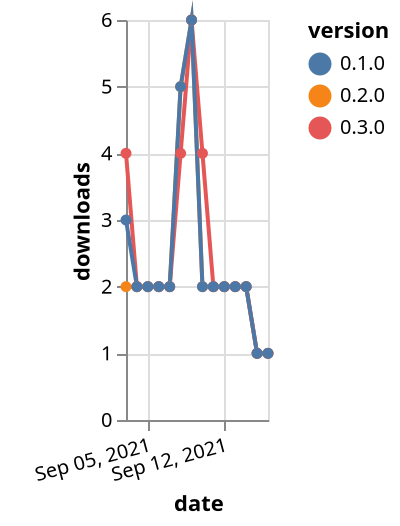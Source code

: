 {"$schema": "https://vega.github.io/schema/vega-lite/v5.json", "description": "A simple bar chart with embedded data.", "data": {"values": [{"date": "2021-09-03", "total": 3260, "delta": 2, "version": "0.2.0"}, {"date": "2021-09-04", "total": 3262, "delta": 2, "version": "0.2.0"}, {"date": "2021-09-05", "total": 3264, "delta": 2, "version": "0.2.0"}, {"date": "2021-09-06", "total": 3266, "delta": 2, "version": "0.2.0"}, {"date": "2021-09-07", "total": 3268, "delta": 2, "version": "0.2.0"}, {"date": "2021-09-08", "total": 3273, "delta": 5, "version": "0.2.0"}, {"date": "2021-09-09", "total": 3279, "delta": 6, "version": "0.2.0"}, {"date": "2021-09-10", "total": 3281, "delta": 2, "version": "0.2.0"}, {"date": "2021-09-11", "total": 3283, "delta": 2, "version": "0.2.0"}, {"date": "2021-09-12", "total": 3285, "delta": 2, "version": "0.2.0"}, {"date": "2021-09-13", "total": 3287, "delta": 2, "version": "0.2.0"}, {"date": "2021-09-14", "total": 3289, "delta": 2, "version": "0.2.0"}, {"date": "2021-09-15", "total": 3290, "delta": 1, "version": "0.2.0"}, {"date": "2021-09-16", "total": 3291, "delta": 1, "version": "0.2.0"}, {"date": "2021-09-03", "total": 3447, "delta": 4, "version": "0.3.0"}, {"date": "2021-09-04", "total": 3449, "delta": 2, "version": "0.3.0"}, {"date": "2021-09-05", "total": 3451, "delta": 2, "version": "0.3.0"}, {"date": "2021-09-06", "total": 3453, "delta": 2, "version": "0.3.0"}, {"date": "2021-09-07", "total": 3455, "delta": 2, "version": "0.3.0"}, {"date": "2021-09-08", "total": 3459, "delta": 4, "version": "0.3.0"}, {"date": "2021-09-09", "total": 3465, "delta": 6, "version": "0.3.0"}, {"date": "2021-09-10", "total": 3469, "delta": 4, "version": "0.3.0"}, {"date": "2021-09-11", "total": 3471, "delta": 2, "version": "0.3.0"}, {"date": "2021-09-12", "total": 3473, "delta": 2, "version": "0.3.0"}, {"date": "2021-09-13", "total": 3475, "delta": 2, "version": "0.3.0"}, {"date": "2021-09-14", "total": 3477, "delta": 2, "version": "0.3.0"}, {"date": "2021-09-15", "total": 3478, "delta": 1, "version": "0.3.0"}, {"date": "2021-09-16", "total": 3479, "delta": 1, "version": "0.3.0"}, {"date": "2021-09-03", "total": 3266, "delta": 3, "version": "0.1.0"}, {"date": "2021-09-04", "total": 3268, "delta": 2, "version": "0.1.0"}, {"date": "2021-09-05", "total": 3270, "delta": 2, "version": "0.1.0"}, {"date": "2021-09-06", "total": 3272, "delta": 2, "version": "0.1.0"}, {"date": "2021-09-07", "total": 3274, "delta": 2, "version": "0.1.0"}, {"date": "2021-09-08", "total": 3279, "delta": 5, "version": "0.1.0"}, {"date": "2021-09-09", "total": 3285, "delta": 6, "version": "0.1.0"}, {"date": "2021-09-10", "total": 3287, "delta": 2, "version": "0.1.0"}, {"date": "2021-09-11", "total": 3289, "delta": 2, "version": "0.1.0"}, {"date": "2021-09-12", "total": 3291, "delta": 2, "version": "0.1.0"}, {"date": "2021-09-13", "total": 3293, "delta": 2, "version": "0.1.0"}, {"date": "2021-09-14", "total": 3295, "delta": 2, "version": "0.1.0"}, {"date": "2021-09-15", "total": 3296, "delta": 1, "version": "0.1.0"}, {"date": "2021-09-16", "total": 3297, "delta": 1, "version": "0.1.0"}]}, "width": "container", "mark": {"type": "line", "point": {"filled": true}}, "encoding": {"x": {"field": "date", "type": "temporal", "timeUnit": "yearmonthdate", "title": "date", "axis": {"labelAngle": -15}}, "y": {"field": "delta", "type": "quantitative", "title": "downloads"}, "color": {"field": "version", "type": "nominal"}, "tooltip": {"field": "delta"}}}